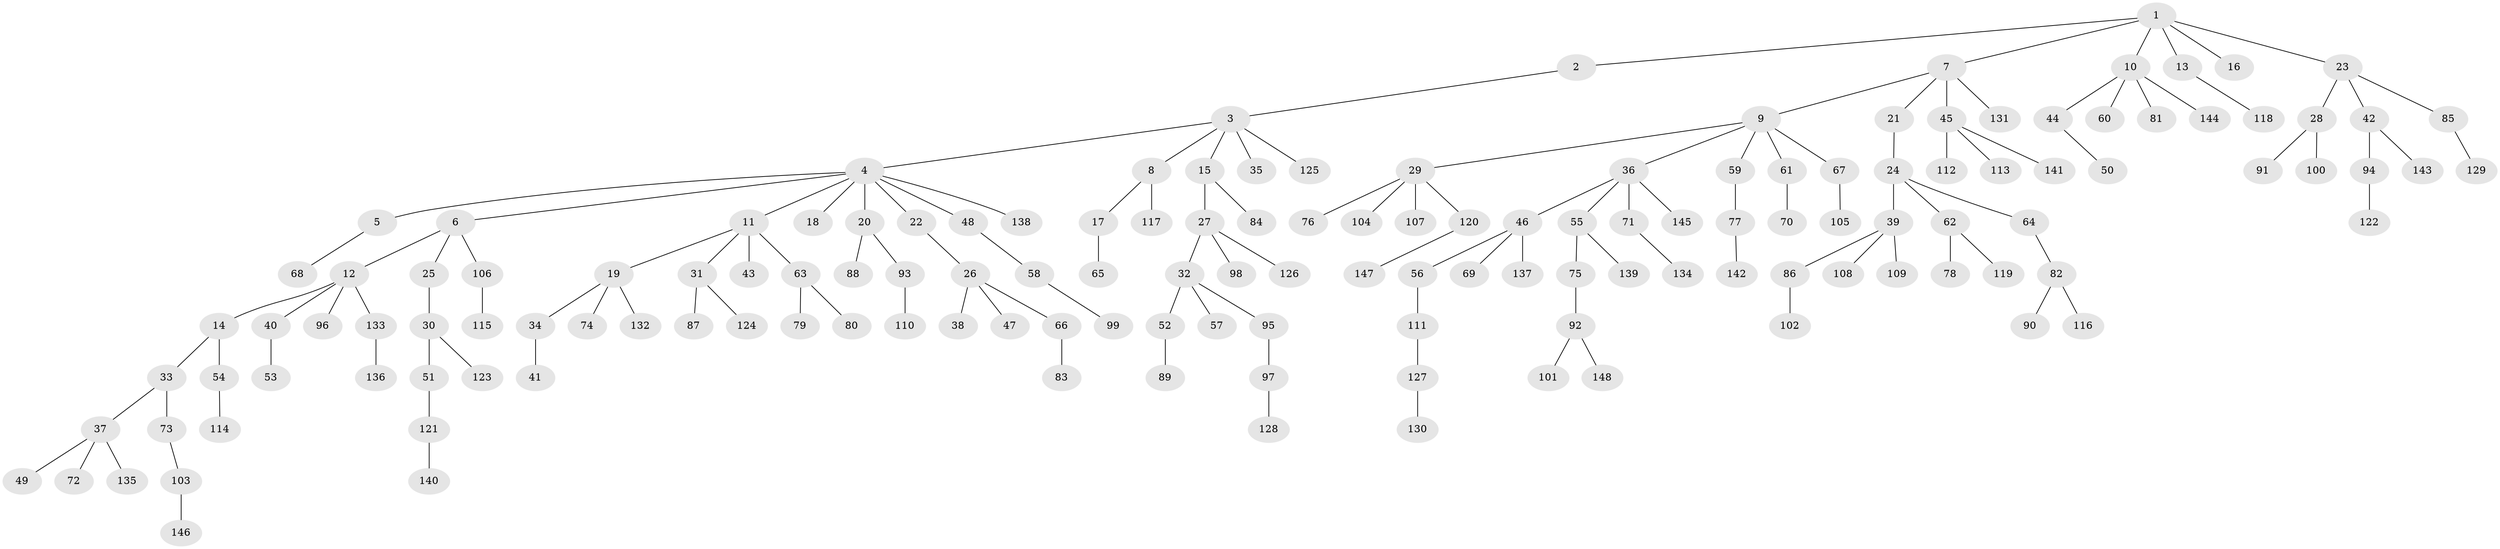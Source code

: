 // coarse degree distribution, {5: 0.020202020202020204, 2: 0.23232323232323232, 7: 0.030303030303030304, 9: 0.010101010101010102, 1: 0.5555555555555556, 6: 0.010101010101010102, 4: 0.0707070707070707, 3: 0.0707070707070707}
// Generated by graph-tools (version 1.1) at 2025/24/03/03/25 07:24:07]
// undirected, 148 vertices, 147 edges
graph export_dot {
graph [start="1"]
  node [color=gray90,style=filled];
  1;
  2;
  3;
  4;
  5;
  6;
  7;
  8;
  9;
  10;
  11;
  12;
  13;
  14;
  15;
  16;
  17;
  18;
  19;
  20;
  21;
  22;
  23;
  24;
  25;
  26;
  27;
  28;
  29;
  30;
  31;
  32;
  33;
  34;
  35;
  36;
  37;
  38;
  39;
  40;
  41;
  42;
  43;
  44;
  45;
  46;
  47;
  48;
  49;
  50;
  51;
  52;
  53;
  54;
  55;
  56;
  57;
  58;
  59;
  60;
  61;
  62;
  63;
  64;
  65;
  66;
  67;
  68;
  69;
  70;
  71;
  72;
  73;
  74;
  75;
  76;
  77;
  78;
  79;
  80;
  81;
  82;
  83;
  84;
  85;
  86;
  87;
  88;
  89;
  90;
  91;
  92;
  93;
  94;
  95;
  96;
  97;
  98;
  99;
  100;
  101;
  102;
  103;
  104;
  105;
  106;
  107;
  108;
  109;
  110;
  111;
  112;
  113;
  114;
  115;
  116;
  117;
  118;
  119;
  120;
  121;
  122;
  123;
  124;
  125;
  126;
  127;
  128;
  129;
  130;
  131;
  132;
  133;
  134;
  135;
  136;
  137;
  138;
  139;
  140;
  141;
  142;
  143;
  144;
  145;
  146;
  147;
  148;
  1 -- 2;
  1 -- 7;
  1 -- 10;
  1 -- 13;
  1 -- 16;
  1 -- 23;
  2 -- 3;
  3 -- 4;
  3 -- 8;
  3 -- 15;
  3 -- 35;
  3 -- 125;
  4 -- 5;
  4 -- 6;
  4 -- 11;
  4 -- 18;
  4 -- 20;
  4 -- 22;
  4 -- 48;
  4 -- 138;
  5 -- 68;
  6 -- 12;
  6 -- 25;
  6 -- 106;
  7 -- 9;
  7 -- 21;
  7 -- 45;
  7 -- 131;
  8 -- 17;
  8 -- 117;
  9 -- 29;
  9 -- 36;
  9 -- 59;
  9 -- 61;
  9 -- 67;
  10 -- 44;
  10 -- 60;
  10 -- 81;
  10 -- 144;
  11 -- 19;
  11 -- 31;
  11 -- 43;
  11 -- 63;
  12 -- 14;
  12 -- 40;
  12 -- 96;
  12 -- 133;
  13 -- 118;
  14 -- 33;
  14 -- 54;
  15 -- 27;
  15 -- 84;
  17 -- 65;
  19 -- 34;
  19 -- 74;
  19 -- 132;
  20 -- 88;
  20 -- 93;
  21 -- 24;
  22 -- 26;
  23 -- 28;
  23 -- 42;
  23 -- 85;
  24 -- 39;
  24 -- 62;
  24 -- 64;
  25 -- 30;
  26 -- 38;
  26 -- 47;
  26 -- 66;
  27 -- 32;
  27 -- 98;
  27 -- 126;
  28 -- 91;
  28 -- 100;
  29 -- 76;
  29 -- 104;
  29 -- 107;
  29 -- 120;
  30 -- 51;
  30 -- 123;
  31 -- 87;
  31 -- 124;
  32 -- 52;
  32 -- 57;
  32 -- 95;
  33 -- 37;
  33 -- 73;
  34 -- 41;
  36 -- 46;
  36 -- 55;
  36 -- 71;
  36 -- 145;
  37 -- 49;
  37 -- 72;
  37 -- 135;
  39 -- 86;
  39 -- 108;
  39 -- 109;
  40 -- 53;
  42 -- 94;
  42 -- 143;
  44 -- 50;
  45 -- 112;
  45 -- 113;
  45 -- 141;
  46 -- 56;
  46 -- 69;
  46 -- 137;
  48 -- 58;
  51 -- 121;
  52 -- 89;
  54 -- 114;
  55 -- 75;
  55 -- 139;
  56 -- 111;
  58 -- 99;
  59 -- 77;
  61 -- 70;
  62 -- 78;
  62 -- 119;
  63 -- 79;
  63 -- 80;
  64 -- 82;
  66 -- 83;
  67 -- 105;
  71 -- 134;
  73 -- 103;
  75 -- 92;
  77 -- 142;
  82 -- 90;
  82 -- 116;
  85 -- 129;
  86 -- 102;
  92 -- 101;
  92 -- 148;
  93 -- 110;
  94 -- 122;
  95 -- 97;
  97 -- 128;
  103 -- 146;
  106 -- 115;
  111 -- 127;
  120 -- 147;
  121 -- 140;
  127 -- 130;
  133 -- 136;
}

